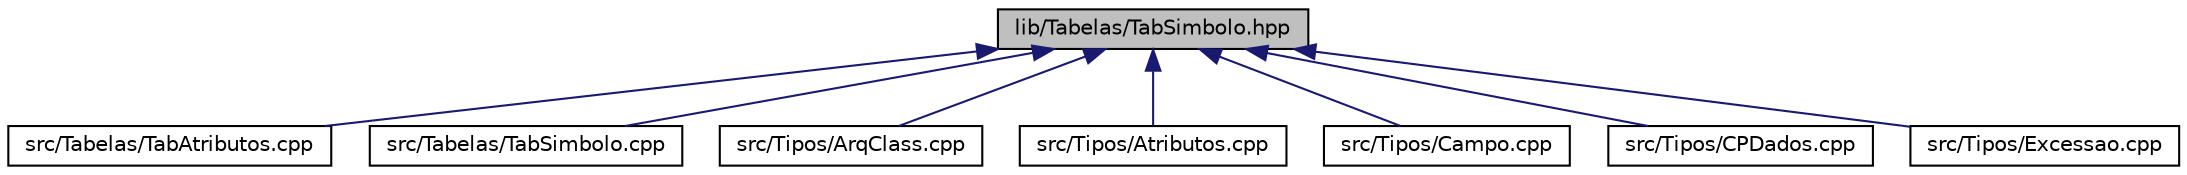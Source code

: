 digraph "lib/Tabelas/TabSimbolo.hpp"
{
  edge [fontname="Helvetica",fontsize="10",labelfontname="Helvetica",labelfontsize="10"];
  node [fontname="Helvetica",fontsize="10",shape=record];
  Node9 [label="lib/Tabelas/TabSimbolo.hpp",height=0.2,width=0.4,color="black", fillcolor="grey75", style="filled", fontcolor="black"];
  Node9 -> Node10 [dir="back",color="midnightblue",fontsize="10",style="solid",fontname="Helvetica"];
  Node10 [label="src/Tabelas/TabAtributos.cpp",height=0.2,width=0.4,color="black", fillcolor="white", style="filled",URL="$_tab_atributos_8cpp.html"];
  Node9 -> Node11 [dir="back",color="midnightblue",fontsize="10",style="solid",fontname="Helvetica"];
  Node11 [label="src/Tabelas/TabSimbolo.cpp",height=0.2,width=0.4,color="black", fillcolor="white", style="filled",URL="$_tab_simbolo_8cpp.html"];
  Node9 -> Node12 [dir="back",color="midnightblue",fontsize="10",style="solid",fontname="Helvetica"];
  Node12 [label="src/Tipos/ArqClass.cpp",height=0.2,width=0.4,color="black", fillcolor="white", style="filled",URL="$_arq_class_8cpp.html"];
  Node9 -> Node13 [dir="back",color="midnightblue",fontsize="10",style="solid",fontname="Helvetica"];
  Node13 [label="src/Tipos/Atributos.cpp",height=0.2,width=0.4,color="black", fillcolor="white", style="filled",URL="$_atributos_8cpp.html"];
  Node9 -> Node14 [dir="back",color="midnightblue",fontsize="10",style="solid",fontname="Helvetica"];
  Node14 [label="src/Tipos/Campo.cpp",height=0.2,width=0.4,color="black", fillcolor="white", style="filled",URL="$_campo_8cpp.html"];
  Node9 -> Node15 [dir="back",color="midnightblue",fontsize="10",style="solid",fontname="Helvetica"];
  Node15 [label="src/Tipos/CPDados.cpp",height=0.2,width=0.4,color="black", fillcolor="white", style="filled",URL="$_c_p_dados_8cpp.html"];
  Node9 -> Node16 [dir="back",color="midnightblue",fontsize="10",style="solid",fontname="Helvetica"];
  Node16 [label="src/Tipos/Excessao.cpp",height=0.2,width=0.4,color="black", fillcolor="white", style="filled",URL="$_excessao_8cpp.html"];
}
